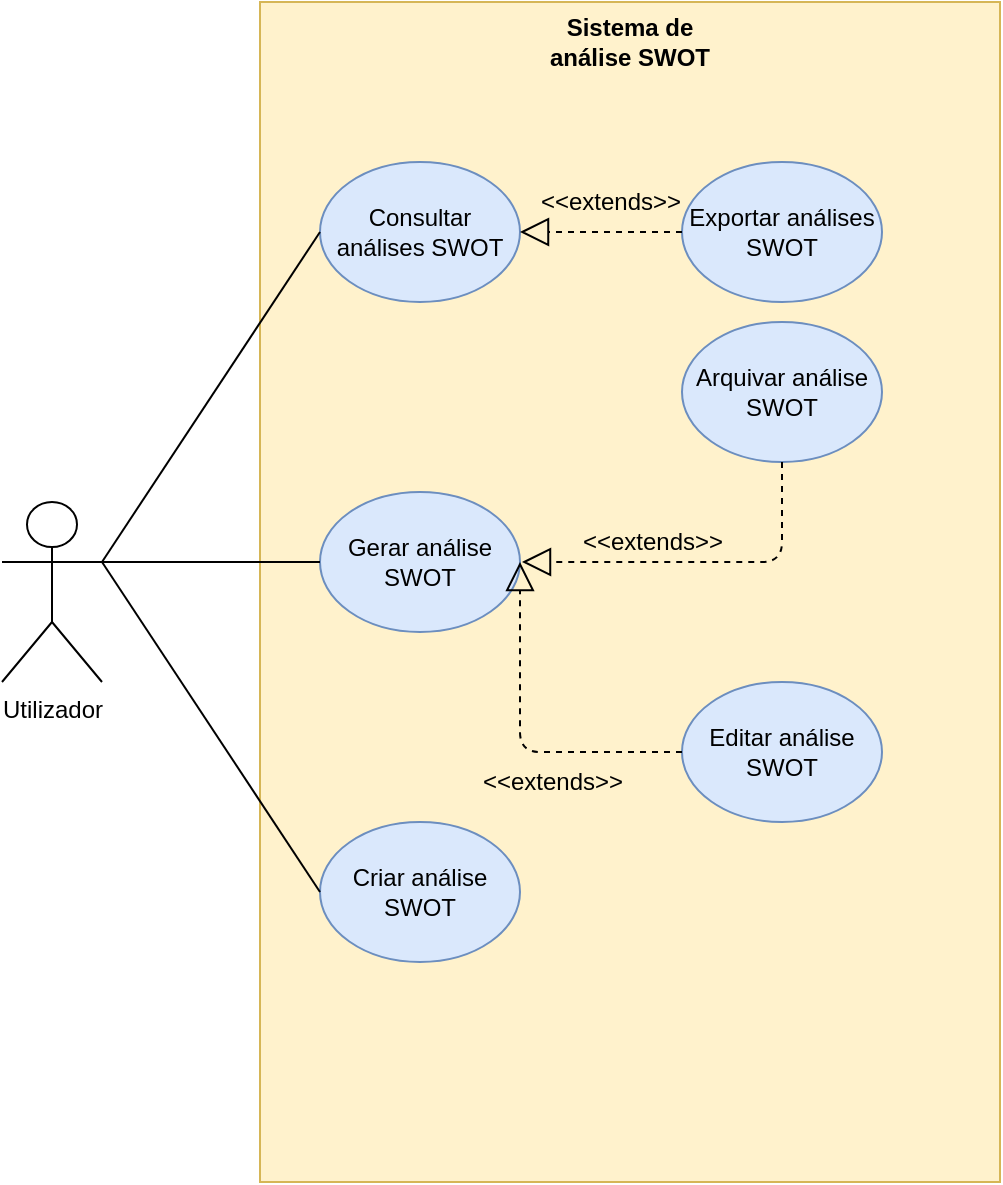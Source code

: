 <mxfile version="13.8.9" type="device" pages="3"><diagram id="Z97fKwCOZvToKm35woqD" name="Page-1"><mxGraphModel dx="584" dy="752" grid="1" gridSize="10" guides="1" tooltips="1" connect="1" arrows="1" fold="1" page="1" pageScale="1" pageWidth="827" pageHeight="1169" math="0" shadow="0"><root><mxCell id="0"/><mxCell id="1" parent="0"/><mxCell id="w1VbqWlKWdrtc6lr_vz3-1" value="" style="html=1;fillColor=#fff2cc;strokeColor=#d6b656;" vertex="1" parent="1"><mxGeometry x="229" y="30" width="370" height="590" as="geometry"/></mxCell><mxCell id="w1VbqWlKWdrtc6lr_vz3-2" value="&lt;b&gt;Sistema de análise SWOT&lt;/b&gt;" style="text;html=1;strokeColor=none;fillColor=none;align=center;verticalAlign=middle;whiteSpace=wrap;rounded=0;" vertex="1" parent="1"><mxGeometry x="364" y="40" width="100" height="20" as="geometry"/></mxCell><mxCell id="w1VbqWlKWdrtc6lr_vz3-3" value="Consultar análises SWOT" style="ellipse;whiteSpace=wrap;html=1;fillColor=#dae8fc;strokeColor=#6c8ebf;" vertex="1" parent="1"><mxGeometry x="259" y="110" width="100" height="70" as="geometry"/></mxCell><mxCell id="w1VbqWlKWdrtc6lr_vz3-4" value="Utilizador" style="shape=umlActor;verticalLabelPosition=bottom;verticalAlign=top;html=1;" vertex="1" parent="1"><mxGeometry x="100" y="280" width="50" height="90" as="geometry"/></mxCell><mxCell id="w1VbqWlKWdrtc6lr_vz3-5" value="" style="endArrow=none;html=1;entryX=0;entryY=0.5;entryDx=0;entryDy=0;exitX=1;exitY=0.333;exitDx=0;exitDy=0;exitPerimeter=0;" edge="1" parent="1" source="w1VbqWlKWdrtc6lr_vz3-4" target="w1VbqWlKWdrtc6lr_vz3-3"><mxGeometry width="50" height="50" relative="1" as="geometry"><mxPoint x="180" y="280" as="sourcePoint"/><mxPoint x="230" y="230" as="targetPoint"/></mxGeometry></mxCell><mxCell id="w1VbqWlKWdrtc6lr_vz3-7" value="Gerar análise SWOT" style="ellipse;whiteSpace=wrap;html=1;fillColor=#dae8fc;strokeColor=#6c8ebf;" vertex="1" parent="1"><mxGeometry x="259" y="275" width="100" height="70" as="geometry"/></mxCell><mxCell id="w1VbqWlKWdrtc6lr_vz3-8" value="" style="endArrow=none;html=1;entryX=0;entryY=0.5;entryDx=0;entryDy=0;exitX=1;exitY=0.333;exitDx=0;exitDy=0;exitPerimeter=0;" edge="1" parent="1" source="w1VbqWlKWdrtc6lr_vz3-4" target="w1VbqWlKWdrtc6lr_vz3-7"><mxGeometry width="50" height="50" relative="1" as="geometry"><mxPoint x="150" y="390" as="sourcePoint"/><mxPoint x="200" y="340" as="targetPoint"/></mxGeometry></mxCell><mxCell id="w1VbqWlKWdrtc6lr_vz3-9" value="Arquivar análise SWOT" style="ellipse;whiteSpace=wrap;html=1;fillColor=#dae8fc;strokeColor=#6c8ebf;" vertex="1" parent="1"><mxGeometry x="440" y="190" width="100" height="70" as="geometry"/></mxCell><mxCell id="w1VbqWlKWdrtc6lr_vz3-14" value="Editar análise SWOT" style="ellipse;whiteSpace=wrap;html=1;fillColor=#dae8fc;strokeColor=#6c8ebf;" vertex="1" parent="1"><mxGeometry x="440" y="370" width="100" height="70" as="geometry"/></mxCell><mxCell id="w1VbqWlKWdrtc6lr_vz3-16" value="" style="endArrow=block;dashed=1;endFill=0;endSize=12;html=1;entryX=1;entryY=0.5;entryDx=0;entryDy=0;exitX=0;exitY=0.5;exitDx=0;exitDy=0;" edge="1" parent="1" source="w1VbqWlKWdrtc6lr_vz3-14" target="w1VbqWlKWdrtc6lr_vz3-7"><mxGeometry width="160" relative="1" as="geometry"><mxPoint x="360" y="380" as="sourcePoint"/><mxPoint x="520" y="380" as="targetPoint"/><Array as="points"><mxPoint x="359" y="405"/></Array></mxGeometry></mxCell><mxCell id="w1VbqWlKWdrtc6lr_vz3-17" value="&amp;lt;&amp;lt;extends&amp;gt;&amp;gt;" style="text;html=1;align=center;verticalAlign=middle;resizable=0;points=[];autosize=1;" vertex="1" parent="1"><mxGeometry x="330" y="410" width="90" height="20" as="geometry"/></mxCell><mxCell id="w1VbqWlKWdrtc6lr_vz3-19" value="Criar análise SWOT" style="ellipse;whiteSpace=wrap;html=1;fillColor=#dae8fc;strokeColor=#6c8ebf;" vertex="1" parent="1"><mxGeometry x="259" y="440" width="100" height="70" as="geometry"/></mxCell><mxCell id="w1VbqWlKWdrtc6lr_vz3-20" value="" style="endArrow=none;html=1;entryX=0;entryY=0.5;entryDx=0;entryDy=0;exitX=1;exitY=0.333;exitDx=0;exitDy=0;exitPerimeter=0;" edge="1" parent="1" source="w1VbqWlKWdrtc6lr_vz3-4" target="w1VbqWlKWdrtc6lr_vz3-19"><mxGeometry width="50" height="50" relative="1" as="geometry"><mxPoint x="220" y="440" as="sourcePoint"/><mxPoint x="270" y="390" as="targetPoint"/></mxGeometry></mxCell><mxCell id="w1VbqWlKWdrtc6lr_vz3-12" value="&amp;lt;&amp;lt;extends&amp;gt;&amp;gt;" style="text;html=1;align=center;verticalAlign=middle;resizable=0;points=[];autosize=1;" vertex="1" parent="1"><mxGeometry x="380" y="290" width="90" height="20" as="geometry"/></mxCell><mxCell id="w1VbqWlKWdrtc6lr_vz3-22" value="" style="endArrow=block;dashed=1;endFill=0;endSize=12;html=1;exitX=0.5;exitY=1;exitDx=0;exitDy=0;" edge="1" parent="1" source="w1VbqWlKWdrtc6lr_vz3-9"><mxGeometry width="160" relative="1" as="geometry"><mxPoint x="380" y="270" as="sourcePoint"/><mxPoint x="360" y="310" as="targetPoint"/><Array as="points"><mxPoint x="490" y="310"/></Array></mxGeometry></mxCell><mxCell id="w1VbqWlKWdrtc6lr_vz3-23" value="Exportar análises&lt;br&gt;SWOT" style="ellipse;whiteSpace=wrap;html=1;fillColor=#dae8fc;strokeColor=#6c8ebf;" vertex="1" parent="1"><mxGeometry x="440" y="110" width="100" height="70" as="geometry"/></mxCell><mxCell id="w1VbqWlKWdrtc6lr_vz3-24" value="" style="endArrow=block;dashed=1;endFill=0;endSize=12;html=1;entryX=1;entryY=0.5;entryDx=0;entryDy=0;exitX=0;exitY=0.5;exitDx=0;exitDy=0;" edge="1" parent="1" source="w1VbqWlKWdrtc6lr_vz3-23" target="w1VbqWlKWdrtc6lr_vz3-3"><mxGeometry width="160" relative="1" as="geometry"><mxPoint x="320" y="70" as="sourcePoint"/><mxPoint x="480" y="70" as="targetPoint"/></mxGeometry></mxCell><mxCell id="w1VbqWlKWdrtc6lr_vz3-25" value="&amp;lt;&amp;lt;extends&amp;gt;&amp;gt;" style="text;html=1;align=center;verticalAlign=middle;resizable=0;points=[];autosize=1;" vertex="1" parent="1"><mxGeometry x="359" y="120" width="90" height="20" as="geometry"/></mxCell></root></mxGraphModel></diagram><diagram id="8LhxKrKiXJ4asuAyb7Ff" name="Page-2"><mxGraphModel dx="584" dy="752" grid="1" gridSize="10" guides="1" tooltips="1" connect="1" arrows="1" fold="1" page="1" pageScale="1" pageWidth="827" pageHeight="1169" math="0" shadow="0"><root><mxCell id="QWkYssIljGIecJpu8peZ-0"/><mxCell id="QWkYssIljGIecJpu8peZ-1" parent="QWkYssIljGIecJpu8peZ-0"/><mxCell id="X7dEP6ZCV9TTbWb0QpFl-0" value="" style="html=1;fillColor=#fff2cc;strokeColor=#d6b656;" vertex="1" parent="QWkYssIljGIecJpu8peZ-1"><mxGeometry x="229" y="30" width="351" height="570" as="geometry"/></mxCell><mxCell id="X7dEP6ZCV9TTbWb0QpFl-1" value="&lt;b&gt;Módulo de Autenticação&lt;/b&gt;" style="text;html=1;strokeColor=none;fillColor=none;align=center;verticalAlign=middle;whiteSpace=wrap;rounded=0;" vertex="1" parent="QWkYssIljGIecJpu8peZ-1"><mxGeometry x="354.5" y="40" width="100" height="20" as="geometry"/></mxCell><mxCell id="X7dEP6ZCV9TTbWb0QpFl-2" value="Recuperar palavra-passe" style="ellipse;whiteSpace=wrap;html=1;fillColor=#dae8fc;strokeColor=#6c8ebf;" vertex="1" parent="QWkYssIljGIecJpu8peZ-1"><mxGeometry x="354.5" y="110" width="100" height="70" as="geometry"/></mxCell><mxCell id="X7dEP6ZCV9TTbWb0QpFl-3" value="Utilizador" style="shape=umlActor;verticalLabelPosition=bottom;verticalAlign=top;html=1;" vertex="1" parent="QWkYssIljGIecJpu8peZ-1"><mxGeometry x="100" y="280" width="50" height="90" as="geometry"/></mxCell><mxCell id="X7dEP6ZCV9TTbWb0QpFl-5" value="Login" style="ellipse;whiteSpace=wrap;html=1;fillColor=#dae8fc;strokeColor=#6c8ebf;" vertex="1" parent="QWkYssIljGIecJpu8peZ-1"><mxGeometry x="259" y="275" width="100" height="70" as="geometry"/></mxCell><mxCell id="X7dEP6ZCV9TTbWb0QpFl-6" value="" style="endArrow=none;html=1;entryX=0;entryY=0.5;entryDx=0;entryDy=0;exitX=1;exitY=0.333;exitDx=0;exitDy=0;exitPerimeter=0;" edge="1" parent="QWkYssIljGIecJpu8peZ-1" source="X7dEP6ZCV9TTbWb0QpFl-3" target="X7dEP6ZCV9TTbWb0QpFl-5"><mxGeometry width="50" height="50" relative="1" as="geometry"><mxPoint x="150" y="390" as="sourcePoint"/><mxPoint x="200" y="340" as="targetPoint"/></mxGeometry></mxCell><mxCell id="X7dEP6ZCV9TTbWb0QpFl-8" value="Enviar email de confirmação" style="ellipse;whiteSpace=wrap;html=1;fillColor=#dae8fc;strokeColor=#6c8ebf;" vertex="1" parent="QWkYssIljGIecJpu8peZ-1"><mxGeometry x="430" y="330" width="100" height="70" as="geometry"/></mxCell><mxCell id="X7dEP6ZCV9TTbWb0QpFl-9" value="" style="endArrow=block;dashed=1;endFill=0;endSize=12;html=1;entryX=0.5;entryY=1;entryDx=0;entryDy=0;exitX=1;exitY=0.5;exitDx=0;exitDy=0;" edge="1" parent="QWkYssIljGIecJpu8peZ-1" source="X7dEP6ZCV9TTbWb0QpFl-11" target="X7dEP6ZCV9TTbWb0QpFl-8"><mxGeometry width="160" relative="1" as="geometry"><mxPoint x="360" y="380" as="sourcePoint"/><mxPoint x="520" y="380" as="targetPoint"/><Array as="points"><mxPoint x="480" y="475"/></Array></mxGeometry></mxCell><mxCell id="X7dEP6ZCV9TTbWb0QpFl-10" value="&amp;lt;&amp;lt;extends&amp;gt;&amp;gt;" style="text;html=1;align=center;verticalAlign=middle;resizable=0;points=[];autosize=1;" vertex="1" parent="QWkYssIljGIecJpu8peZ-1"><mxGeometry x="380" y="450" width="90" height="20" as="geometry"/></mxCell><mxCell id="X7dEP6ZCV9TTbWb0QpFl-11" value="Registar" style="ellipse;whiteSpace=wrap;html=1;fillColor=#dae8fc;strokeColor=#6c8ebf;" vertex="1" parent="QWkYssIljGIecJpu8peZ-1"><mxGeometry x="259" y="440" width="100" height="70" as="geometry"/></mxCell><mxCell id="X7dEP6ZCV9TTbWb0QpFl-12" value="" style="endArrow=none;html=1;entryX=0;entryY=0.5;entryDx=0;entryDy=0;exitX=1;exitY=0.333;exitDx=0;exitDy=0;exitPerimeter=0;" edge="1" parent="QWkYssIljGIecJpu8peZ-1" source="X7dEP6ZCV9TTbWb0QpFl-3" target="X7dEP6ZCV9TTbWb0QpFl-11"><mxGeometry width="50" height="50" relative="1" as="geometry"><mxPoint x="220" y="440" as="sourcePoint"/><mxPoint x="270" y="390" as="targetPoint"/></mxGeometry></mxCell><mxCell id="X7dEP6ZCV9TTbWb0QpFl-16" value="" style="endArrow=block;dashed=1;endFill=0;endSize=12;html=1;entryX=0.5;entryY=0;entryDx=0;entryDy=0;exitX=0.5;exitY=1;exitDx=0;exitDy=0;" edge="1" parent="QWkYssIljGIecJpu8peZ-1" source="X7dEP6ZCV9TTbWb0QpFl-2" target="X7dEP6ZCV9TTbWb0QpFl-5"><mxGeometry width="160" relative="1" as="geometry"><mxPoint x="440" y="145" as="sourcePoint"/><mxPoint x="480" y="70" as="targetPoint"/><Array as="points"><mxPoint x="405" y="210"/><mxPoint x="309" y="210"/></Array></mxGeometry></mxCell><mxCell id="X7dEP6ZCV9TTbWb0QpFl-17" value="&amp;lt;&amp;lt;extends&amp;gt;&amp;gt;" style="text;html=1;align=center;verticalAlign=middle;resizable=0;points=[];autosize=1;" vertex="1" parent="QWkYssIljGIecJpu8peZ-1"><mxGeometry x="310" y="190" width="90" height="20" as="geometry"/></mxCell></root></mxGraphModel></diagram><diagram id="w0cxX3ITKON6WFlM7hio" name="Page-3"><mxGraphModel dx="584" dy="752" grid="1" gridSize="10" guides="1" tooltips="1" connect="1" arrows="1" fold="1" page="1" pageScale="1" pageWidth="827" pageHeight="1169" math="0" shadow="0"><root><mxCell id="jSPnQa1t3iO0ED8PQ6Xg-0"/><mxCell id="jSPnQa1t3iO0ED8PQ6Xg-1" parent="jSPnQa1t3iO0ED8PQ6Xg-0"/><mxCell id="MJICeFw5ibcrsj4XgC-u-0" value="" style="html=1;fillColor=#fff2cc;strokeColor=#d6b656;" vertex="1" parent="jSPnQa1t3iO0ED8PQ6Xg-1"><mxGeometry x="179" y="50" width="370" height="590" as="geometry"/></mxCell><mxCell id="MJICeFw5ibcrsj4XgC-u-1" value="&lt;b&gt;Fatores Internos/Externos&lt;/b&gt;" style="text;html=1;strokeColor=none;fillColor=none;align=center;verticalAlign=middle;whiteSpace=wrap;rounded=0;" vertex="1" parent="jSPnQa1t3iO0ED8PQ6Xg-1"><mxGeometry x="314" y="60" width="100" height="20" as="geometry"/></mxCell><mxCell id="MJICeFw5ibcrsj4XgC-u-2" value="Criar fator" style="ellipse;whiteSpace=wrap;html=1;fillColor=#dae8fc;strokeColor=#6c8ebf;" vertex="1" parent="jSPnQa1t3iO0ED8PQ6Xg-1"><mxGeometry x="229" y="145" width="100" height="70" as="geometry"/></mxCell><mxCell id="MJICeFw5ibcrsj4XgC-u-3" value="Utilizador" style="shape=umlActor;verticalLabelPosition=bottom;verticalAlign=top;html=1;" vertex="1" parent="jSPnQa1t3iO0ED8PQ6Xg-1"><mxGeometry x="70" y="315" width="50" height="90" as="geometry"/></mxCell><mxCell id="MJICeFw5ibcrsj4XgC-u-4" value="" style="endArrow=none;html=1;entryX=0;entryY=0.5;entryDx=0;entryDy=0;exitX=1;exitY=0.333;exitDx=0;exitDy=0;exitPerimeter=0;" edge="1" parent="jSPnQa1t3iO0ED8PQ6Xg-1" source="MJICeFw5ibcrsj4XgC-u-3" target="MJICeFw5ibcrsj4XgC-u-2"><mxGeometry width="50" height="50" relative="1" as="geometry"><mxPoint x="150" y="315" as="sourcePoint"/><mxPoint x="200" y="265" as="targetPoint"/></mxGeometry></mxCell><mxCell id="MJICeFw5ibcrsj4XgC-u-5" value="Editar fator" style="ellipse;whiteSpace=wrap;html=1;fillColor=#dae8fc;strokeColor=#6c8ebf;" vertex="1" parent="jSPnQa1t3iO0ED8PQ6Xg-1"><mxGeometry x="229" y="310" width="100" height="70" as="geometry"/></mxCell><mxCell id="MJICeFw5ibcrsj4XgC-u-6" value="" style="endArrow=none;html=1;entryX=0;entryY=0.5;entryDx=0;entryDy=0;exitX=1;exitY=0.333;exitDx=0;exitDy=0;exitPerimeter=0;" edge="1" parent="jSPnQa1t3iO0ED8PQ6Xg-1" source="MJICeFw5ibcrsj4XgC-u-3" target="MJICeFw5ibcrsj4XgC-u-5"><mxGeometry width="50" height="50" relative="1" as="geometry"><mxPoint x="120" y="425" as="sourcePoint"/><mxPoint x="170" y="375" as="targetPoint"/></mxGeometry></mxCell><mxCell id="MJICeFw5ibcrsj4XgC-u-7" value="Definir importância do fator" style="ellipse;whiteSpace=wrap;html=1;fillColor=#dae8fc;strokeColor=#6c8ebf;" vertex="1" parent="jSPnQa1t3iO0ED8PQ6Xg-1"><mxGeometry x="400" y="399" width="100" height="70" as="geometry"/></mxCell><mxCell id="MJICeFw5ibcrsj4XgC-u-11" value="Excluir fator" style="ellipse;whiteSpace=wrap;html=1;fillColor=#dae8fc;strokeColor=#6c8ebf;" vertex="1" parent="jSPnQa1t3iO0ED8PQ6Xg-1"><mxGeometry x="229" y="475" width="100" height="70" as="geometry"/></mxCell><mxCell id="MJICeFw5ibcrsj4XgC-u-12" value="" style="endArrow=none;html=1;entryX=0;entryY=0.5;entryDx=0;entryDy=0;exitX=1;exitY=0.333;exitDx=0;exitDy=0;exitPerimeter=0;" edge="1" parent="jSPnQa1t3iO0ED8PQ6Xg-1" source="MJICeFw5ibcrsj4XgC-u-3" target="MJICeFw5ibcrsj4XgC-u-11"><mxGeometry width="50" height="50" relative="1" as="geometry"><mxPoint x="190" y="475" as="sourcePoint"/><mxPoint x="240" y="425" as="targetPoint"/></mxGeometry></mxCell><mxCell id="MJICeFw5ibcrsj4XgC-u-15" value="Classificar&lt;br&gt;fator" style="ellipse;whiteSpace=wrap;html=1;fillColor=#dae8fc;strokeColor=#6c8ebf;" vertex="1" parent="jSPnQa1t3iO0ED8PQ6Xg-1"><mxGeometry x="400" y="222" width="100" height="70" as="geometry"/></mxCell><mxCell id="MJICeFw5ibcrsj4XgC-u-16" value="" style="endArrow=block;dashed=1;endFill=0;endSize=12;html=1;exitX=1;exitY=0.5;exitDx=0;exitDy=0;entryX=0.5;entryY=0;entryDx=0;entryDy=0;" edge="1" parent="jSPnQa1t3iO0ED8PQ6Xg-1" source="MJICeFw5ibcrsj4XgC-u-2" target="MJICeFw5ibcrsj4XgC-u-15"><mxGeometry width="160" relative="1" as="geometry"><mxPoint x="290" y="105" as="sourcePoint"/><mxPoint x="450" y="105" as="targetPoint"/><Array as="points"><mxPoint x="450" y="180"/></Array></mxGeometry></mxCell><mxCell id="MJICeFw5ibcrsj4XgC-u-17" value="&amp;lt;&amp;lt;include&amp;gt;&amp;gt;" style="text;html=1;align=center;verticalAlign=middle;resizable=0;points=[];autosize=1;rotation=0;" vertex="1" parent="jSPnQa1t3iO0ED8PQ6Xg-1"><mxGeometry x="350" y="160" width="80" height="20" as="geometry"/></mxCell><mxCell id="MJICeFw5ibcrsj4XgC-u-19" value="" style="endArrow=block;dashed=1;endFill=0;endSize=12;html=1;exitX=0.5;exitY=1;exitDx=0;exitDy=0;entryX=0;entryY=0.5;entryDx=0;entryDy=0;" edge="1" parent="jSPnQa1t3iO0ED8PQ6Xg-1" source="MJICeFw5ibcrsj4XgC-u-2" target="MJICeFw5ibcrsj4XgC-u-7"><mxGeometry width="160" relative="1" as="geometry"><mxPoint x="290" y="222" as="sourcePoint"/><mxPoint x="361" y="299" as="targetPoint"/><Array as="points"><mxPoint x="280" y="270"/><mxPoint x="370" y="270"/><mxPoint x="370" y="434"/></Array></mxGeometry></mxCell><mxCell id="MJICeFw5ibcrsj4XgC-u-21" value="" style="endArrow=block;dashed=1;endFill=0;endSize=12;html=1;entryX=1;entryY=0;entryDx=0;entryDy=0;exitX=1;exitY=1;exitDx=0;exitDy=0;" edge="1" parent="jSPnQa1t3iO0ED8PQ6Xg-1" source="MJICeFw5ibcrsj4XgC-u-15" target="MJICeFw5ibcrsj4XgC-u-5"><mxGeometry width="160" relative="1" as="geometry"><mxPoint x="485" y="320" as="sourcePoint"/><mxPoint x="460" y="409" as="targetPoint"/><Array as="points"><mxPoint x="485" y="320"/></Array></mxGeometry></mxCell><mxCell id="MJICeFw5ibcrsj4XgC-u-23" value="&amp;lt;&amp;lt;include&amp;gt;&amp;gt;" style="text;html=1;align=center;verticalAlign=middle;resizable=0;points=[];autosize=1;rotation=0;" vertex="1" parent="jSPnQa1t3iO0ED8PQ6Xg-1"><mxGeometry x="290" y="247" width="80" height="20" as="geometry"/></mxCell><mxCell id="5-FxtZ98SXQyXRuxerqs-0" value="" style="endArrow=block;dashed=1;endFill=0;endSize=12;html=1;exitX=1;exitY=0;exitDx=0;exitDy=0;entryX=1;entryY=1;entryDx=0;entryDy=0;" edge="1" parent="jSPnQa1t3iO0ED8PQ6Xg-1" source="MJICeFw5ibcrsj4XgC-u-7" target="MJICeFw5ibcrsj4XgC-u-5"><mxGeometry width="160" relative="1" as="geometry"><mxPoint x="495.355" y="291.749" as="sourcePoint"/><mxPoint x="339" y="355" as="targetPoint"/><Array as="points"><mxPoint x="485" y="370"/></Array></mxGeometry></mxCell><mxCell id="q88-aTg0BlEDDBYWXMFU-0" value="&amp;lt;&amp;lt;extends&amp;gt;&amp;gt;" style="text;html=1;align=center;verticalAlign=middle;resizable=0;points=[];autosize=1;rotation=0;" vertex="1" parent="jSPnQa1t3iO0ED8PQ6Xg-1"><mxGeometry x="395" y="300" width="90" height="20" as="geometry"/></mxCell><mxCell id="5-FxtZ98SXQyXRuxerqs-2" value="&amp;lt;&amp;lt;extends&amp;gt;&amp;gt;" style="text;html=1;align=center;verticalAlign=middle;resizable=0;points=[];autosize=1;rotation=0;" vertex="1" parent="jSPnQa1t3iO0ED8PQ6Xg-1"><mxGeometry x="395" y="350" width="90" height="20" as="geometry"/></mxCell></root></mxGraphModel></diagram></mxfile>